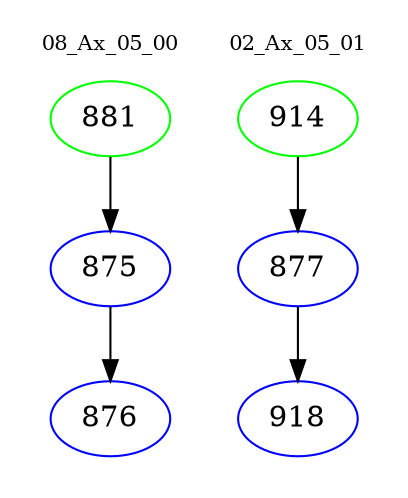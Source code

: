 digraph{
subgraph cluster_0 {
color = white
label = "08_Ax_05_00";
fontsize=10;
T0_881 [label="881", color="green"]
T0_881 -> T0_875 [color="black"]
T0_875 [label="875", color="blue"]
T0_875 -> T0_876 [color="black"]
T0_876 [label="876", color="blue"]
}
subgraph cluster_1 {
color = white
label = "02_Ax_05_01";
fontsize=10;
T1_914 [label="914", color="green"]
T1_914 -> T1_877 [color="black"]
T1_877 [label="877", color="blue"]
T1_877 -> T1_918 [color="black"]
T1_918 [label="918", color="blue"]
}
}
